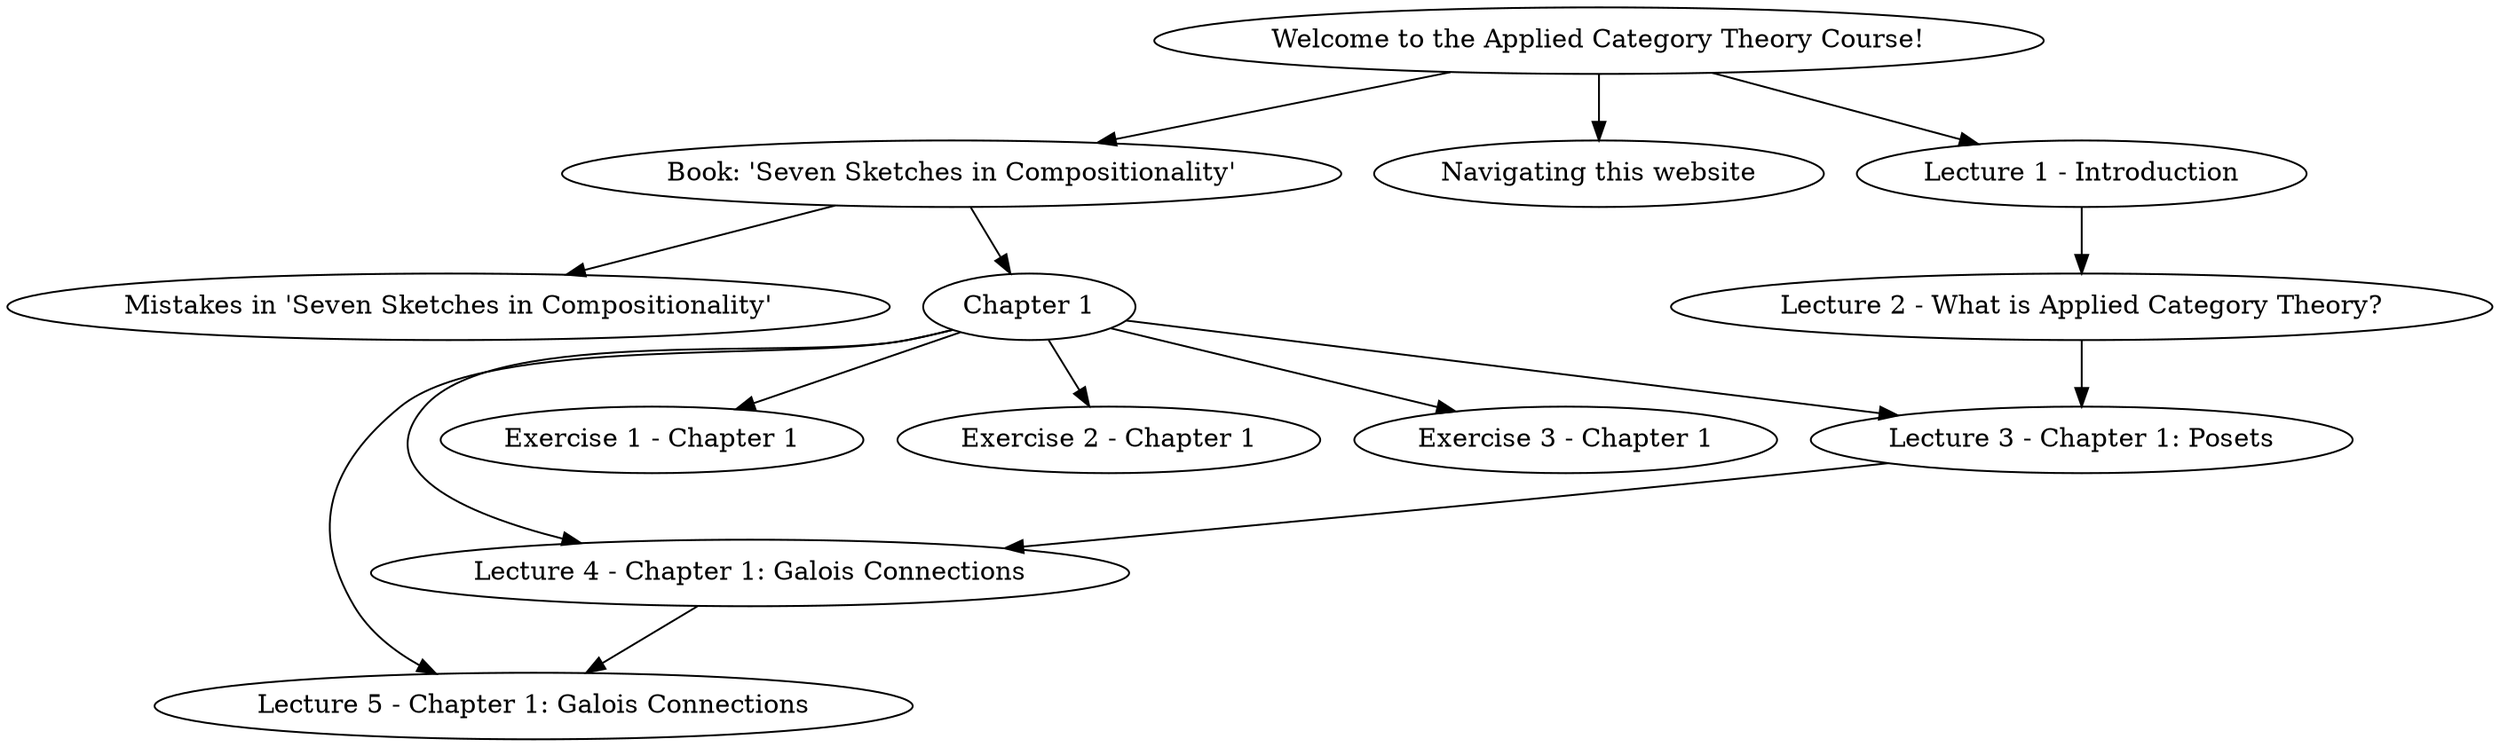 digraph G {
	"Welcome to the Applied Category Theory Course!" -> "Book: 'Seven Sketches in Compositionality'"
	"Welcome to the Applied Category Theory Course!" -> "Navigating this website"
	"Book: 'Seven Sketches in Compositionality'" -> "Mistakes in 'Seven Sketches in Compositionality'"
	"Book: 'Seven Sketches in Compositionality'" -> "Chapter 1"
	"Welcome to the Applied Category Theory Course!" -> "Lecture 1 - Introduction"
	"Lecture 1 - Introduction" -> "Lecture 2 - What is Applied Category Theory?"
	"Lecture 2 - What is Applied Category Theory?" -> "Lecture 3 - Chapter 1: Posets"
	"Chapter 1" -> "Lecture 3 - Chapter 1: Posets"
	"Lecture 3 - Chapter 1: Posets" -> "Lecture 4 - Chapter 1: Galois Connections"
	"Chapter 1" ->"Lecture 4 - Chapter 1: Galois Connections" 
	"Lecture 4 - Chapter 1: Galois Connections" -> "Lecture 5 - Chapter 1: Galois Connections"
	"Chapter 1" -> "Lecture 5 - Chapter 1: Galois Connections"
	"Chapter 1" -> "Exercise 1 - Chapter 1"
	"Chapter 1" -> "Exercise 2 - Chapter 1"
	"Chapter 1" -> "Exercise 3 - Chapter 1"
}
